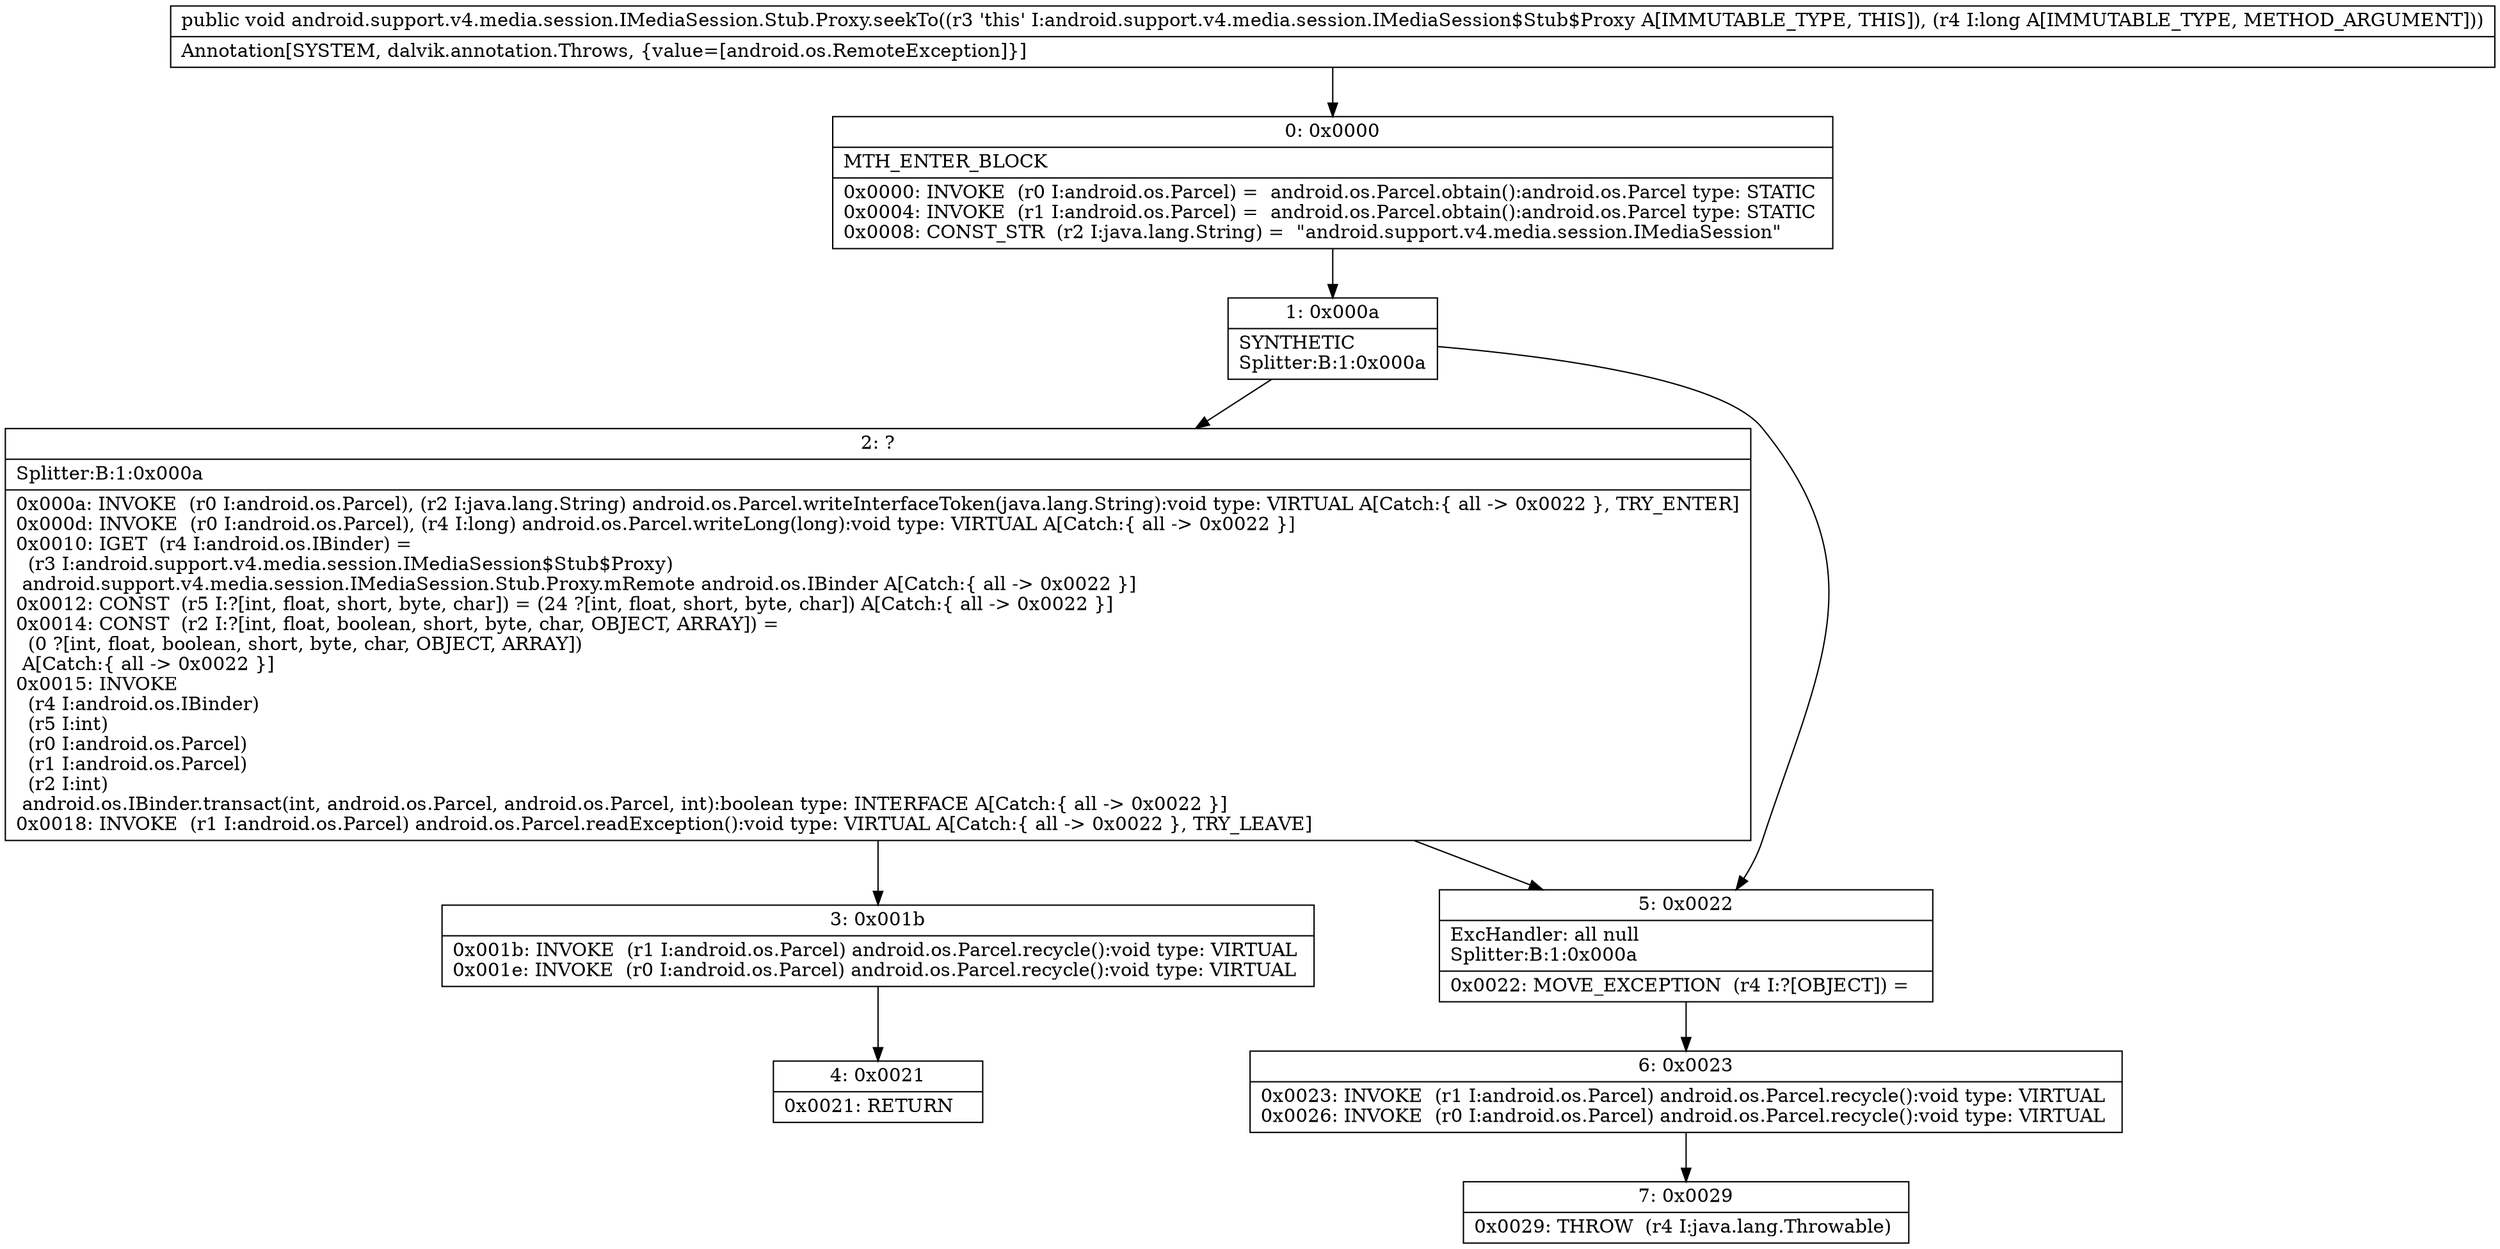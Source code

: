 digraph "CFG forandroid.support.v4.media.session.IMediaSession.Stub.Proxy.seekTo(J)V" {
Node_0 [shape=record,label="{0\:\ 0x0000|MTH_ENTER_BLOCK\l|0x0000: INVOKE  (r0 I:android.os.Parcel) =  android.os.Parcel.obtain():android.os.Parcel type: STATIC \l0x0004: INVOKE  (r1 I:android.os.Parcel) =  android.os.Parcel.obtain():android.os.Parcel type: STATIC \l0x0008: CONST_STR  (r2 I:java.lang.String) =  \"android.support.v4.media.session.IMediaSession\" \l}"];
Node_1 [shape=record,label="{1\:\ 0x000a|SYNTHETIC\lSplitter:B:1:0x000a\l}"];
Node_2 [shape=record,label="{2\:\ ?|Splitter:B:1:0x000a\l|0x000a: INVOKE  (r0 I:android.os.Parcel), (r2 I:java.lang.String) android.os.Parcel.writeInterfaceToken(java.lang.String):void type: VIRTUAL A[Catch:\{ all \-\> 0x0022 \}, TRY_ENTER]\l0x000d: INVOKE  (r0 I:android.os.Parcel), (r4 I:long) android.os.Parcel.writeLong(long):void type: VIRTUAL A[Catch:\{ all \-\> 0x0022 \}]\l0x0010: IGET  (r4 I:android.os.IBinder) = \l  (r3 I:android.support.v4.media.session.IMediaSession$Stub$Proxy)\l android.support.v4.media.session.IMediaSession.Stub.Proxy.mRemote android.os.IBinder A[Catch:\{ all \-\> 0x0022 \}]\l0x0012: CONST  (r5 I:?[int, float, short, byte, char]) = (24 ?[int, float, short, byte, char]) A[Catch:\{ all \-\> 0x0022 \}]\l0x0014: CONST  (r2 I:?[int, float, boolean, short, byte, char, OBJECT, ARRAY]) = \l  (0 ?[int, float, boolean, short, byte, char, OBJECT, ARRAY])\l A[Catch:\{ all \-\> 0x0022 \}]\l0x0015: INVOKE  \l  (r4 I:android.os.IBinder)\l  (r5 I:int)\l  (r0 I:android.os.Parcel)\l  (r1 I:android.os.Parcel)\l  (r2 I:int)\l android.os.IBinder.transact(int, android.os.Parcel, android.os.Parcel, int):boolean type: INTERFACE A[Catch:\{ all \-\> 0x0022 \}]\l0x0018: INVOKE  (r1 I:android.os.Parcel) android.os.Parcel.readException():void type: VIRTUAL A[Catch:\{ all \-\> 0x0022 \}, TRY_LEAVE]\l}"];
Node_3 [shape=record,label="{3\:\ 0x001b|0x001b: INVOKE  (r1 I:android.os.Parcel) android.os.Parcel.recycle():void type: VIRTUAL \l0x001e: INVOKE  (r0 I:android.os.Parcel) android.os.Parcel.recycle():void type: VIRTUAL \l}"];
Node_4 [shape=record,label="{4\:\ 0x0021|0x0021: RETURN   \l}"];
Node_5 [shape=record,label="{5\:\ 0x0022|ExcHandler: all null\lSplitter:B:1:0x000a\l|0x0022: MOVE_EXCEPTION  (r4 I:?[OBJECT]) =  \l}"];
Node_6 [shape=record,label="{6\:\ 0x0023|0x0023: INVOKE  (r1 I:android.os.Parcel) android.os.Parcel.recycle():void type: VIRTUAL \l0x0026: INVOKE  (r0 I:android.os.Parcel) android.os.Parcel.recycle():void type: VIRTUAL \l}"];
Node_7 [shape=record,label="{7\:\ 0x0029|0x0029: THROW  (r4 I:java.lang.Throwable) \l}"];
MethodNode[shape=record,label="{public void android.support.v4.media.session.IMediaSession.Stub.Proxy.seekTo((r3 'this' I:android.support.v4.media.session.IMediaSession$Stub$Proxy A[IMMUTABLE_TYPE, THIS]), (r4 I:long A[IMMUTABLE_TYPE, METHOD_ARGUMENT]))  | Annotation[SYSTEM, dalvik.annotation.Throws, \{value=[android.os.RemoteException]\}]\l}"];
MethodNode -> Node_0;
Node_0 -> Node_1;
Node_1 -> Node_2;
Node_1 -> Node_5;
Node_2 -> Node_3;
Node_2 -> Node_5;
Node_3 -> Node_4;
Node_5 -> Node_6;
Node_6 -> Node_7;
}

